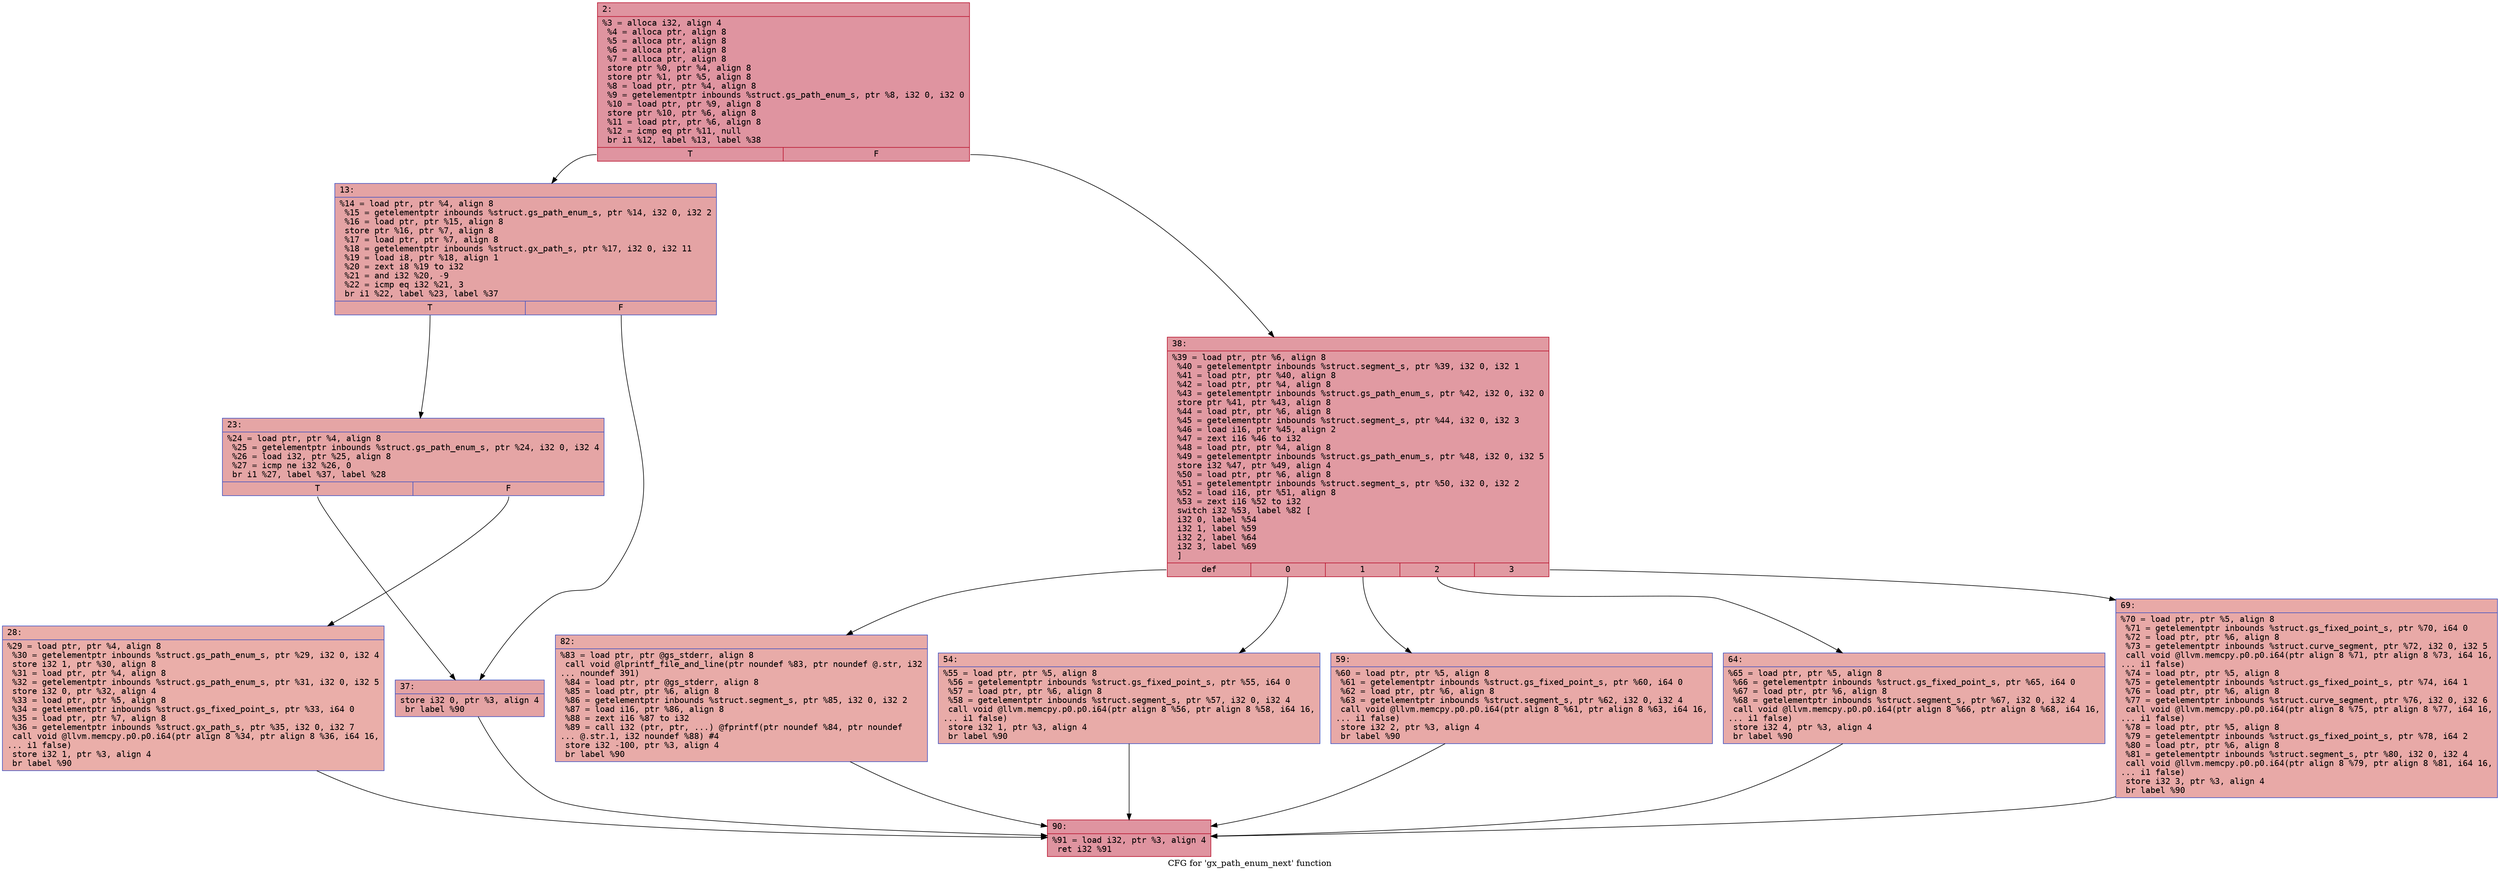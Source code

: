 digraph "CFG for 'gx_path_enum_next' function" {
	label="CFG for 'gx_path_enum_next' function";

	Node0x600000871680 [shape=record,color="#b70d28ff", style=filled, fillcolor="#b70d2870" fontname="Courier",label="{2:\l|  %3 = alloca i32, align 4\l  %4 = alloca ptr, align 8\l  %5 = alloca ptr, align 8\l  %6 = alloca ptr, align 8\l  %7 = alloca ptr, align 8\l  store ptr %0, ptr %4, align 8\l  store ptr %1, ptr %5, align 8\l  %8 = load ptr, ptr %4, align 8\l  %9 = getelementptr inbounds %struct.gs_path_enum_s, ptr %8, i32 0, i32 0\l  %10 = load ptr, ptr %9, align 8\l  store ptr %10, ptr %6, align 8\l  %11 = load ptr, ptr %6, align 8\l  %12 = icmp eq ptr %11, null\l  br i1 %12, label %13, label %38\l|{<s0>T|<s1>F}}"];
	Node0x600000871680:s0 -> Node0x6000008716d0[tooltip="2 -> 13\nProbability 37.50%" ];
	Node0x600000871680:s1 -> Node0x600000871810[tooltip="2 -> 38\nProbability 62.50%" ];
	Node0x6000008716d0 [shape=record,color="#3d50c3ff", style=filled, fillcolor="#c32e3170" fontname="Courier",label="{13:\l|  %14 = load ptr, ptr %4, align 8\l  %15 = getelementptr inbounds %struct.gs_path_enum_s, ptr %14, i32 0, i32 2\l  %16 = load ptr, ptr %15, align 8\l  store ptr %16, ptr %7, align 8\l  %17 = load ptr, ptr %7, align 8\l  %18 = getelementptr inbounds %struct.gx_path_s, ptr %17, i32 0, i32 11\l  %19 = load i8, ptr %18, align 1\l  %20 = zext i8 %19 to i32\l  %21 = and i32 %20, -9\l  %22 = icmp eq i32 %21, 3\l  br i1 %22, label %23, label %37\l|{<s0>T|<s1>F}}"];
	Node0x6000008716d0:s0 -> Node0x600000871720[tooltip="13 -> 23\nProbability 50.00%" ];
	Node0x6000008716d0:s1 -> Node0x6000008717c0[tooltip="13 -> 37\nProbability 50.00%" ];
	Node0x600000871720 [shape=record,color="#3d50c3ff", style=filled, fillcolor="#c5333470" fontname="Courier",label="{23:\l|  %24 = load ptr, ptr %4, align 8\l  %25 = getelementptr inbounds %struct.gs_path_enum_s, ptr %24, i32 0, i32 4\l  %26 = load i32, ptr %25, align 8\l  %27 = icmp ne i32 %26, 0\l  br i1 %27, label %37, label %28\l|{<s0>T|<s1>F}}"];
	Node0x600000871720:s0 -> Node0x6000008717c0[tooltip="23 -> 37\nProbability 62.50%" ];
	Node0x600000871720:s1 -> Node0x600000871770[tooltip="23 -> 28\nProbability 37.50%" ];
	Node0x600000871770 [shape=record,color="#3d50c3ff", style=filled, fillcolor="#d0473d70" fontname="Courier",label="{28:\l|  %29 = load ptr, ptr %4, align 8\l  %30 = getelementptr inbounds %struct.gs_path_enum_s, ptr %29, i32 0, i32 4\l  store i32 1, ptr %30, align 8\l  %31 = load ptr, ptr %4, align 8\l  %32 = getelementptr inbounds %struct.gs_path_enum_s, ptr %31, i32 0, i32 5\l  store i32 0, ptr %32, align 4\l  %33 = load ptr, ptr %5, align 8\l  %34 = getelementptr inbounds %struct.gs_fixed_point_s, ptr %33, i64 0\l  %35 = load ptr, ptr %7, align 8\l  %36 = getelementptr inbounds %struct.gx_path_s, ptr %35, i32 0, i32 7\l  call void @llvm.memcpy.p0.p0.i64(ptr align 8 %34, ptr align 8 %36, i64 16,\l... i1 false)\l  store i32 1, ptr %3, align 4\l  br label %90\l}"];
	Node0x600000871770 -> Node0x6000008719f0[tooltip="28 -> 90\nProbability 100.00%" ];
	Node0x6000008717c0 [shape=record,color="#3d50c3ff", style=filled, fillcolor="#c32e3170" fontname="Courier",label="{37:\l|  store i32 0, ptr %3, align 4\l  br label %90\l}"];
	Node0x6000008717c0 -> Node0x6000008719f0[tooltip="37 -> 90\nProbability 100.00%" ];
	Node0x600000871810 [shape=record,color="#b70d28ff", style=filled, fillcolor="#bb1b2c70" fontname="Courier",label="{38:\l|  %39 = load ptr, ptr %6, align 8\l  %40 = getelementptr inbounds %struct.segment_s, ptr %39, i32 0, i32 1\l  %41 = load ptr, ptr %40, align 8\l  %42 = load ptr, ptr %4, align 8\l  %43 = getelementptr inbounds %struct.gs_path_enum_s, ptr %42, i32 0, i32 0\l  store ptr %41, ptr %43, align 8\l  %44 = load ptr, ptr %6, align 8\l  %45 = getelementptr inbounds %struct.segment_s, ptr %44, i32 0, i32 3\l  %46 = load i16, ptr %45, align 2\l  %47 = zext i16 %46 to i32\l  %48 = load ptr, ptr %4, align 8\l  %49 = getelementptr inbounds %struct.gs_path_enum_s, ptr %48, i32 0, i32 5\l  store i32 %47, ptr %49, align 4\l  %50 = load ptr, ptr %6, align 8\l  %51 = getelementptr inbounds %struct.segment_s, ptr %50, i32 0, i32 2\l  %52 = load i16, ptr %51, align 8\l  %53 = zext i16 %52 to i32\l  switch i32 %53, label %82 [\l    i32 0, label %54\l    i32 1, label %59\l    i32 2, label %64\l    i32 3, label %69\l  ]\l|{<s0>def|<s1>0|<s2>1|<s3>2|<s4>3}}"];
	Node0x600000871810:s0 -> Node0x6000008719a0[tooltip="38 -> 82\nProbability 20.00%" ];
	Node0x600000871810:s1 -> Node0x600000871860[tooltip="38 -> 54\nProbability 20.00%" ];
	Node0x600000871810:s2 -> Node0x6000008718b0[tooltip="38 -> 59\nProbability 20.00%" ];
	Node0x600000871810:s3 -> Node0x600000871900[tooltip="38 -> 64\nProbability 20.00%" ];
	Node0x600000871810:s4 -> Node0x600000871950[tooltip="38 -> 69\nProbability 20.00%" ];
	Node0x600000871860 [shape=record,color="#3d50c3ff", style=filled, fillcolor="#cc403a70" fontname="Courier",label="{54:\l|  %55 = load ptr, ptr %5, align 8\l  %56 = getelementptr inbounds %struct.gs_fixed_point_s, ptr %55, i64 0\l  %57 = load ptr, ptr %6, align 8\l  %58 = getelementptr inbounds %struct.segment_s, ptr %57, i32 0, i32 4\l  call void @llvm.memcpy.p0.p0.i64(ptr align 8 %56, ptr align 8 %58, i64 16,\l... i1 false)\l  store i32 1, ptr %3, align 4\l  br label %90\l}"];
	Node0x600000871860 -> Node0x6000008719f0[tooltip="54 -> 90\nProbability 100.00%" ];
	Node0x6000008718b0 [shape=record,color="#3d50c3ff", style=filled, fillcolor="#ca3b3770" fontname="Courier",label="{59:\l|  %60 = load ptr, ptr %5, align 8\l  %61 = getelementptr inbounds %struct.gs_fixed_point_s, ptr %60, i64 0\l  %62 = load ptr, ptr %6, align 8\l  %63 = getelementptr inbounds %struct.segment_s, ptr %62, i32 0, i32 4\l  call void @llvm.memcpy.p0.p0.i64(ptr align 8 %61, ptr align 8 %63, i64 16,\l... i1 false)\l  store i32 2, ptr %3, align 4\l  br label %90\l}"];
	Node0x6000008718b0 -> Node0x6000008719f0[tooltip="59 -> 90\nProbability 100.00%" ];
	Node0x600000871900 [shape=record,color="#3d50c3ff", style=filled, fillcolor="#cc403a70" fontname="Courier",label="{64:\l|  %65 = load ptr, ptr %5, align 8\l  %66 = getelementptr inbounds %struct.gs_fixed_point_s, ptr %65, i64 0\l  %67 = load ptr, ptr %6, align 8\l  %68 = getelementptr inbounds %struct.segment_s, ptr %67, i32 0, i32 4\l  call void @llvm.memcpy.p0.p0.i64(ptr align 8 %66, ptr align 8 %68, i64 16,\l... i1 false)\l  store i32 4, ptr %3, align 4\l  br label %90\l}"];
	Node0x600000871900 -> Node0x6000008719f0[tooltip="64 -> 90\nProbability 100.00%" ];
	Node0x600000871950 [shape=record,color="#3d50c3ff", style=filled, fillcolor="#ca3b3770" fontname="Courier",label="{69:\l|  %70 = load ptr, ptr %5, align 8\l  %71 = getelementptr inbounds %struct.gs_fixed_point_s, ptr %70, i64 0\l  %72 = load ptr, ptr %6, align 8\l  %73 = getelementptr inbounds %struct.curve_segment, ptr %72, i32 0, i32 5\l  call void @llvm.memcpy.p0.p0.i64(ptr align 8 %71, ptr align 8 %73, i64 16,\l... i1 false)\l  %74 = load ptr, ptr %5, align 8\l  %75 = getelementptr inbounds %struct.gs_fixed_point_s, ptr %74, i64 1\l  %76 = load ptr, ptr %6, align 8\l  %77 = getelementptr inbounds %struct.curve_segment, ptr %76, i32 0, i32 6\l  call void @llvm.memcpy.p0.p0.i64(ptr align 8 %75, ptr align 8 %77, i64 16,\l... i1 false)\l  %78 = load ptr, ptr %5, align 8\l  %79 = getelementptr inbounds %struct.gs_fixed_point_s, ptr %78, i64 2\l  %80 = load ptr, ptr %6, align 8\l  %81 = getelementptr inbounds %struct.segment_s, ptr %80, i32 0, i32 4\l  call void @llvm.memcpy.p0.p0.i64(ptr align 8 %79, ptr align 8 %81, i64 16,\l... i1 false)\l  store i32 3, ptr %3, align 4\l  br label %90\l}"];
	Node0x600000871950 -> Node0x6000008719f0[tooltip="69 -> 90\nProbability 100.00%" ];
	Node0x6000008719a0 [shape=record,color="#3d50c3ff", style=filled, fillcolor="#cc403a70" fontname="Courier",label="{82:\l|  %83 = load ptr, ptr @gs_stderr, align 8\l  call void @lprintf_file_and_line(ptr noundef %83, ptr noundef @.str, i32\l... noundef 391)\l  %84 = load ptr, ptr @gs_stderr, align 8\l  %85 = load ptr, ptr %6, align 8\l  %86 = getelementptr inbounds %struct.segment_s, ptr %85, i32 0, i32 2\l  %87 = load i16, ptr %86, align 8\l  %88 = zext i16 %87 to i32\l  %89 = call i32 (ptr, ptr, ...) @fprintf(ptr noundef %84, ptr noundef\l... @.str.1, i32 noundef %88) #4\l  store i32 -100, ptr %3, align 4\l  br label %90\l}"];
	Node0x6000008719a0 -> Node0x6000008719f0[tooltip="82 -> 90\nProbability 100.00%" ];
	Node0x6000008719f0 [shape=record,color="#b70d28ff", style=filled, fillcolor="#b70d2870" fontname="Courier",label="{90:\l|  %91 = load i32, ptr %3, align 4\l  ret i32 %91\l}"];
}
